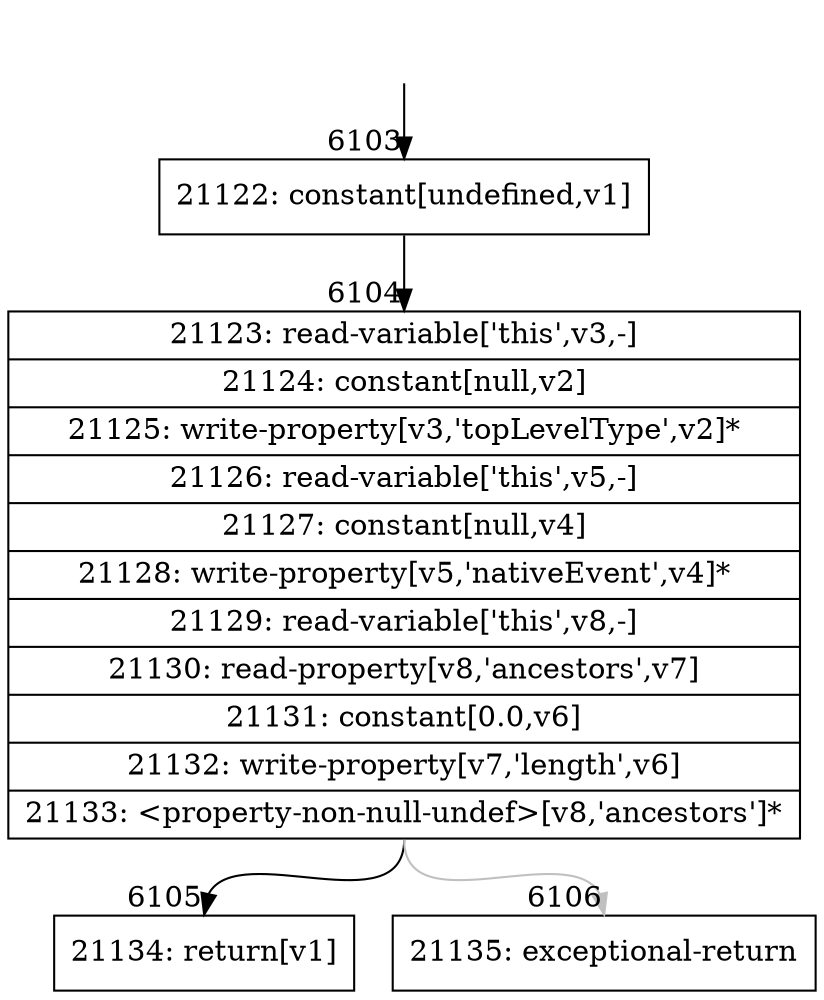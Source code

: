 digraph {
rankdir="TD"
BB_entry416[shape=none,label=""];
BB_entry416 -> BB6103 [tailport=s, headport=n, headlabel="    6103"]
BB6103 [shape=record label="{21122: constant[undefined,v1]}" ] 
BB6103 -> BB6104 [tailport=s, headport=n, headlabel="      6104"]
BB6104 [shape=record label="{21123: read-variable['this',v3,-]|21124: constant[null,v2]|21125: write-property[v3,'topLevelType',v2]*|21126: read-variable['this',v5,-]|21127: constant[null,v4]|21128: write-property[v5,'nativeEvent',v4]*|21129: read-variable['this',v8,-]|21130: read-property[v8,'ancestors',v7]|21131: constant[0.0,v6]|21132: write-property[v7,'length',v6]|21133: \<property-non-null-undef\>[v8,'ancestors']*}" ] 
BB6104 -> BB6105 [tailport=s, headport=n, headlabel="      6105"]
BB6104 -> BB6106 [tailport=s, headport=n, color=gray, headlabel="      6106"]
BB6105 [shape=record label="{21134: return[v1]}" ] 
BB6106 [shape=record label="{21135: exceptional-return}" ] 
//#$~ 10833
}
